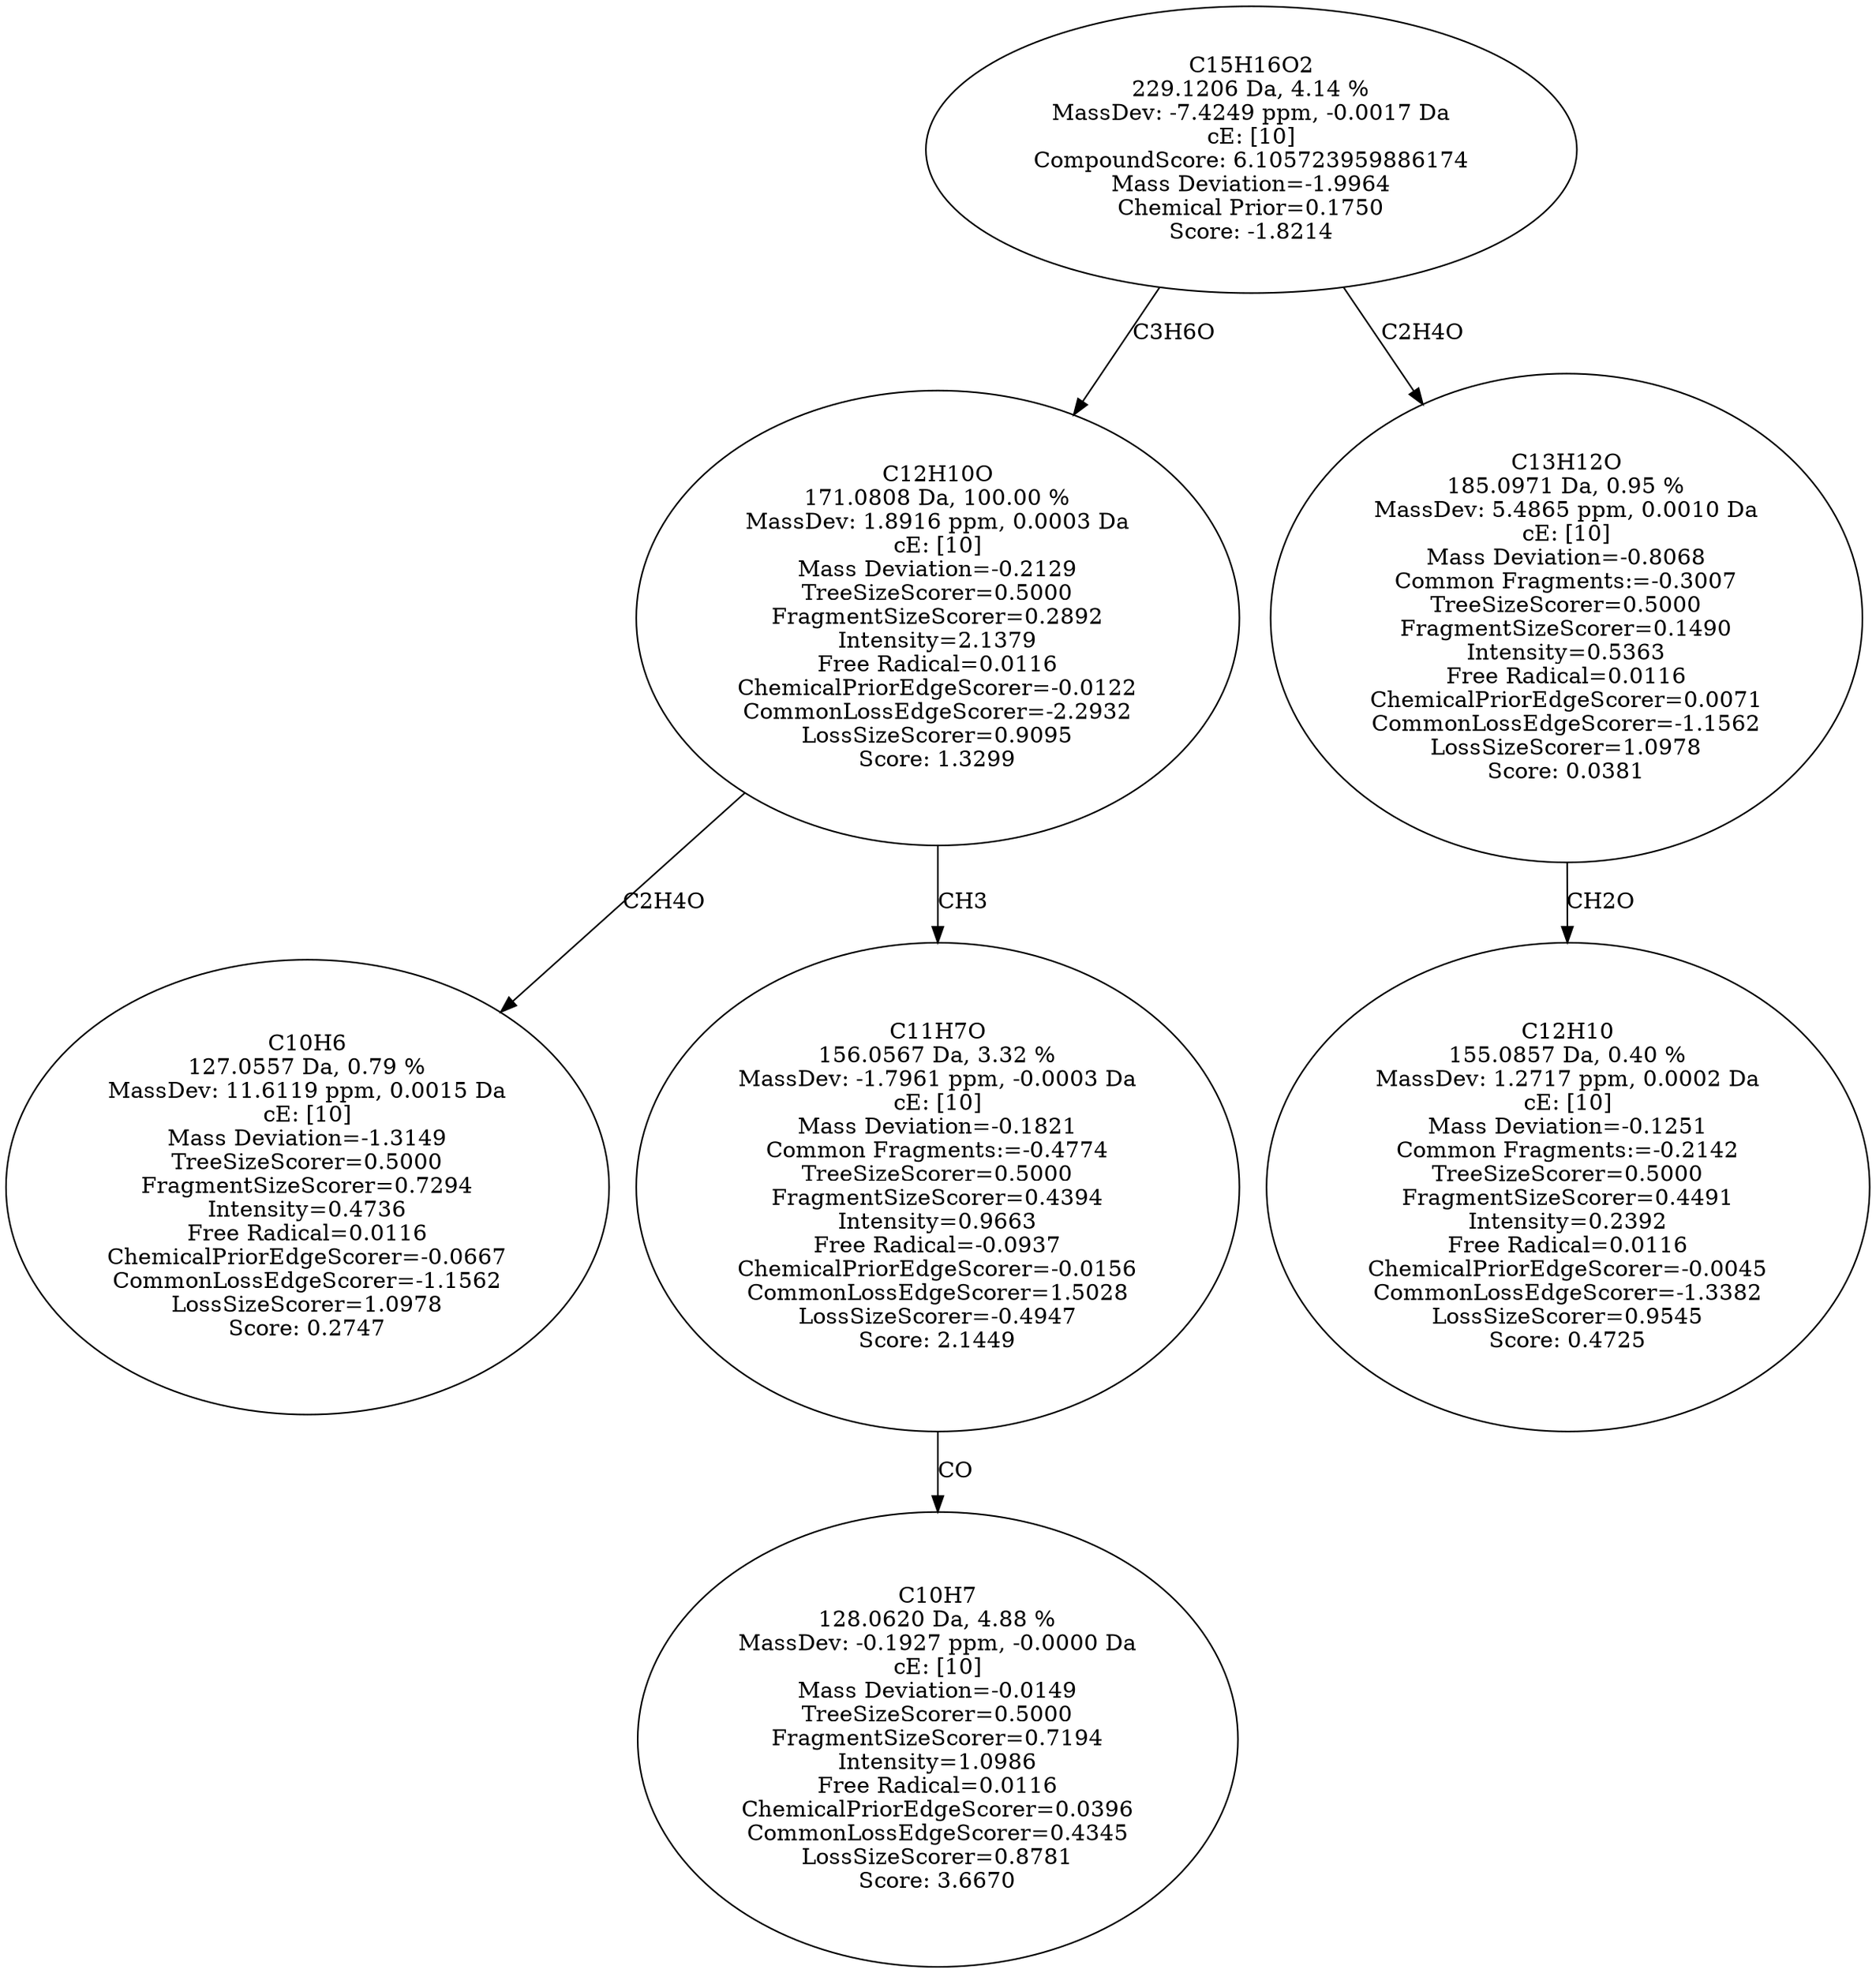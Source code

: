 strict digraph {
v1 [label="C10H6\n127.0557 Da, 0.79 %\nMassDev: 11.6119 ppm, 0.0015 Da\ncE: [10]\nMass Deviation=-1.3149\nTreeSizeScorer=0.5000\nFragmentSizeScorer=0.7294\nIntensity=0.4736\nFree Radical=0.0116\nChemicalPriorEdgeScorer=-0.0667\nCommonLossEdgeScorer=-1.1562\nLossSizeScorer=1.0978\nScore: 0.2747"];
v2 [label="C10H7\n128.0620 Da, 4.88 %\nMassDev: -0.1927 ppm, -0.0000 Da\ncE: [10]\nMass Deviation=-0.0149\nTreeSizeScorer=0.5000\nFragmentSizeScorer=0.7194\nIntensity=1.0986\nFree Radical=0.0116\nChemicalPriorEdgeScorer=0.0396\nCommonLossEdgeScorer=0.4345\nLossSizeScorer=0.8781\nScore: 3.6670"];
v3 [label="C11H7O\n156.0567 Da, 3.32 %\nMassDev: -1.7961 ppm, -0.0003 Da\ncE: [10]\nMass Deviation=-0.1821\nCommon Fragments:=-0.4774\nTreeSizeScorer=0.5000\nFragmentSizeScorer=0.4394\nIntensity=0.9663\nFree Radical=-0.0937\nChemicalPriorEdgeScorer=-0.0156\nCommonLossEdgeScorer=1.5028\nLossSizeScorer=-0.4947\nScore: 2.1449"];
v4 [label="C12H10O\n171.0808 Da, 100.00 %\nMassDev: 1.8916 ppm, 0.0003 Da\ncE: [10]\nMass Deviation=-0.2129\nTreeSizeScorer=0.5000\nFragmentSizeScorer=0.2892\nIntensity=2.1379\nFree Radical=0.0116\nChemicalPriorEdgeScorer=-0.0122\nCommonLossEdgeScorer=-2.2932\nLossSizeScorer=0.9095\nScore: 1.3299"];
v5 [label="C12H10\n155.0857 Da, 0.40 %\nMassDev: 1.2717 ppm, 0.0002 Da\ncE: [10]\nMass Deviation=-0.1251\nCommon Fragments:=-0.2142\nTreeSizeScorer=0.5000\nFragmentSizeScorer=0.4491\nIntensity=0.2392\nFree Radical=0.0116\nChemicalPriorEdgeScorer=-0.0045\nCommonLossEdgeScorer=-1.3382\nLossSizeScorer=0.9545\nScore: 0.4725"];
v6 [label="C13H12O\n185.0971 Da, 0.95 %\nMassDev: 5.4865 ppm, 0.0010 Da\ncE: [10]\nMass Deviation=-0.8068\nCommon Fragments:=-0.3007\nTreeSizeScorer=0.5000\nFragmentSizeScorer=0.1490\nIntensity=0.5363\nFree Radical=0.0116\nChemicalPriorEdgeScorer=0.0071\nCommonLossEdgeScorer=-1.1562\nLossSizeScorer=1.0978\nScore: 0.0381"];
v7 [label="C15H16O2\n229.1206 Da, 4.14 %\nMassDev: -7.4249 ppm, -0.0017 Da\ncE: [10]\nCompoundScore: 6.105723959886174\nMass Deviation=-1.9964\nChemical Prior=0.1750\nScore: -1.8214"];
v4 -> v1 [label="C2H4O"];
v3 -> v2 [label="CO"];
v4 -> v3 [label="CH3"];
v7 -> v4 [label="C3H6O"];
v6 -> v5 [label="CH2O"];
v7 -> v6 [label="C2H4O"];
}